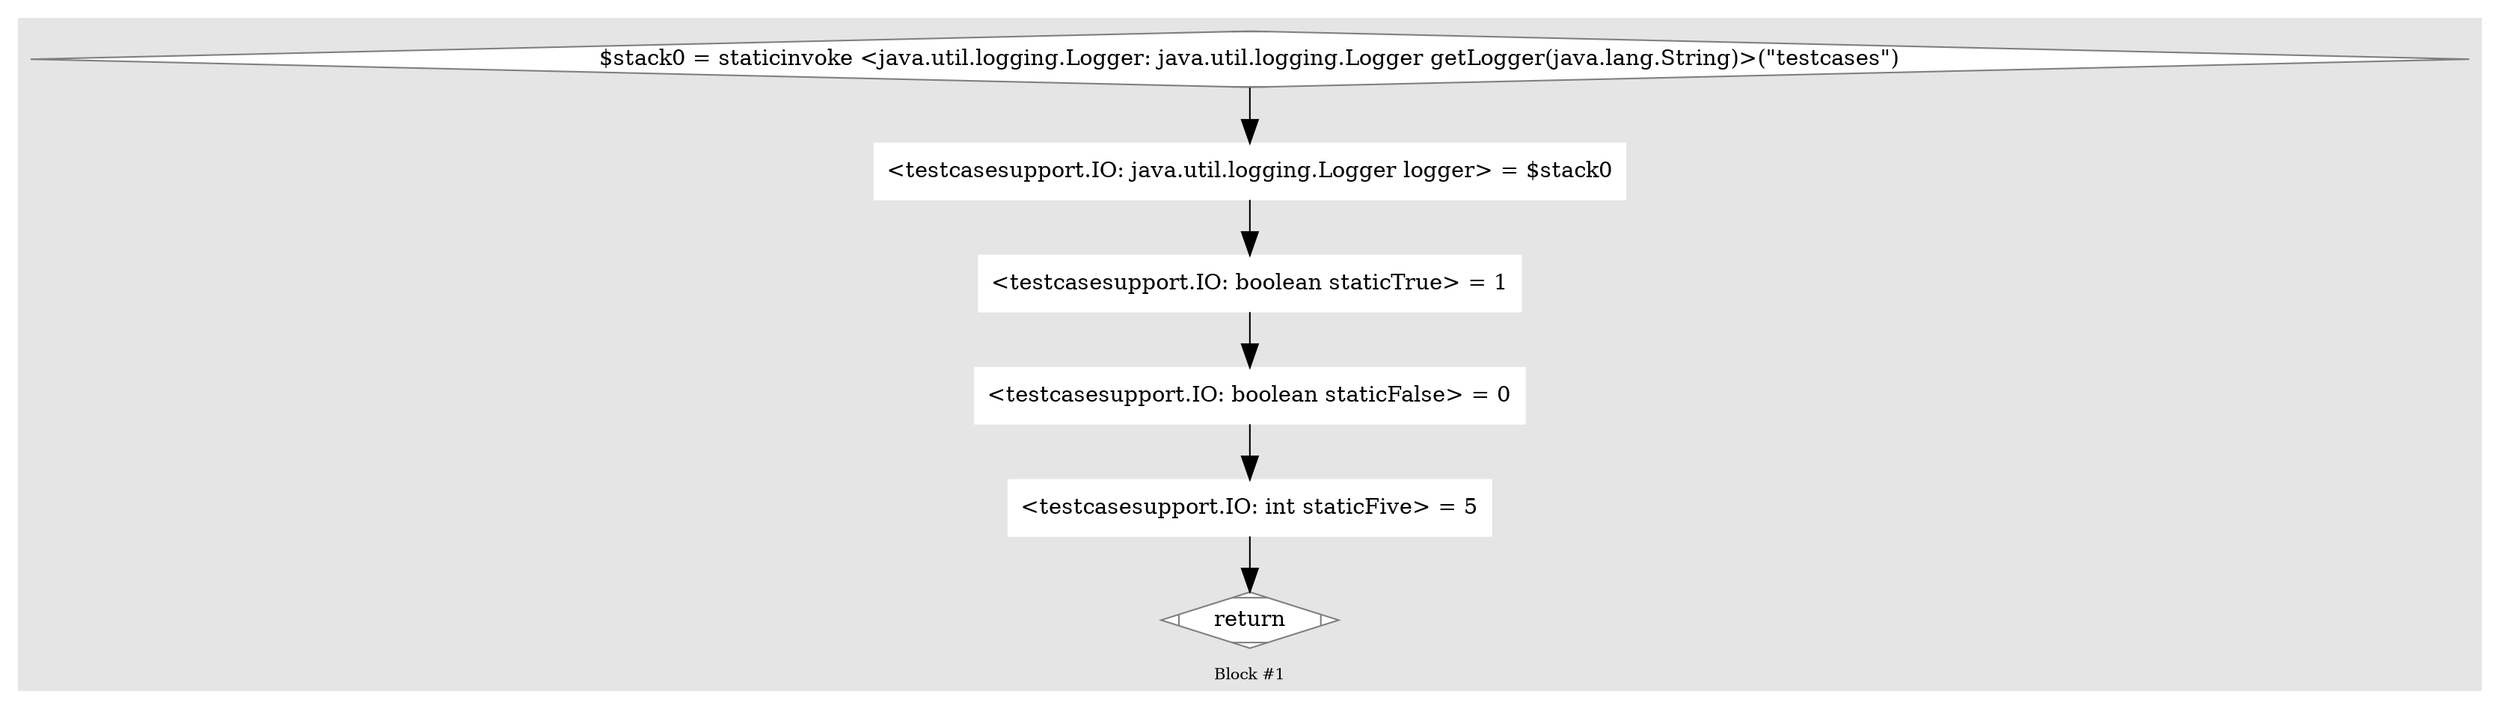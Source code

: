 digraph G {
	compound=true
	labelloc=b
	style=filled
	color=gray90
	node [shape=box,style=filled,color=white]
	edge [fontsize=10,arrowsize=1.5,fontcolor=grey40]
	fontsize=10

//  lines [23: 86] 
	subgraph cluster_1466785259 { 
		label = "Block #1"
		806511723[label="$stack0 = staticinvoke &lt;java.util.logging.Logger: java.util.logging.Logger getLogger(java.lang.String)&gt;(&quot;testcases&quot;)",shape=Mdiamond,color=grey50,fillcolor=white]
		1250442005[label="&lt;testcasesupport.IO: java.util.logging.Logger logger&gt; = $stack0"]
		775514090[label="&lt;testcasesupport.IO: boolean staticTrue&gt; = 1"]
		1297502382[label="&lt;testcasesupport.IO: boolean staticFalse&gt; = 0"]
		1876682596[label="&lt;testcasesupport.IO: int staticFive&gt; = 5"]
		778731861[label="return",shape=Mdiamond,color=grey50,fillcolor=white]

		806511723 -> 1250442005 -> 775514090 -> 1297502382 -> 1876682596 -> 778731861
	}

}